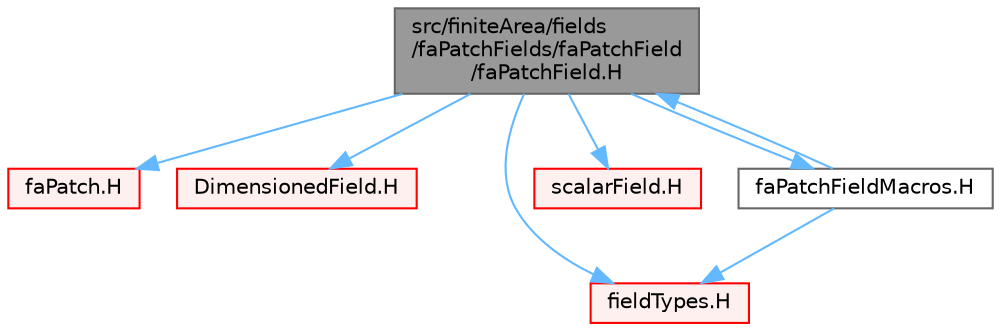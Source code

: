 digraph "src/finiteArea/fields/faPatchFields/faPatchField/faPatchField.H"
{
 // LATEX_PDF_SIZE
  bgcolor="transparent";
  edge [fontname=Helvetica,fontsize=10,labelfontname=Helvetica,labelfontsize=10];
  node [fontname=Helvetica,fontsize=10,shape=box,height=0.2,width=0.4];
  Node1 [id="Node000001",label="src/finiteArea/fields\l/faPatchFields/faPatchField\l/faPatchField.H",height=0.2,width=0.4,color="gray40", fillcolor="grey60", style="filled", fontcolor="black",tooltip=" "];
  Node1 -> Node2 [id="edge1_Node000001_Node000002",color="steelblue1",style="solid",tooltip=" "];
  Node2 [id="Node000002",label="faPatch.H",height=0.2,width=0.4,color="red", fillcolor="#FFF0F0", style="filled",URL="$faPatch_8H.html",tooltip=" "];
  Node1 -> Node205 [id="edge2_Node000001_Node000205",color="steelblue1",style="solid",tooltip=" "];
  Node205 [id="Node000205",label="DimensionedField.H",height=0.2,width=0.4,color="red", fillcolor="#FFF0F0", style="filled",URL="$DimensionedField_8H.html",tooltip=" "];
  Node1 -> Node191 [id="edge3_Node000001_Node000191",color="steelblue1",style="solid",tooltip=" "];
  Node191 [id="Node000191",label="fieldTypes.H",height=0.2,width=0.4,color="red", fillcolor="#FFF0F0", style="filled",URL="$fieldTypes_8H.html",tooltip=" "];
  Node1 -> Node168 [id="edge4_Node000001_Node000168",color="steelblue1",style="solid",tooltip=" "];
  Node168 [id="Node000168",label="scalarField.H",height=0.2,width=0.4,color="red", fillcolor="#FFF0F0", style="filled",URL="$scalarField_8H.html",tooltip=" "];
  Node1 -> Node236 [id="edge5_Node000001_Node000236",color="steelblue1",style="solid",tooltip=" "];
  Node236 [id="Node000236",label="faPatchFieldMacros.H",height=0.2,width=0.4,color="grey40", fillcolor="white", style="filled",URL="$faPatchFieldMacros_8H.html",tooltip="Macros for creating faPatchField types."];
  Node236 -> Node191 [id="edge6_Node000236_Node000191",color="steelblue1",style="solid",tooltip=" "];
  Node236 -> Node1 [id="edge7_Node000236_Node000001",color="steelblue1",style="solid",tooltip=" "];
}
